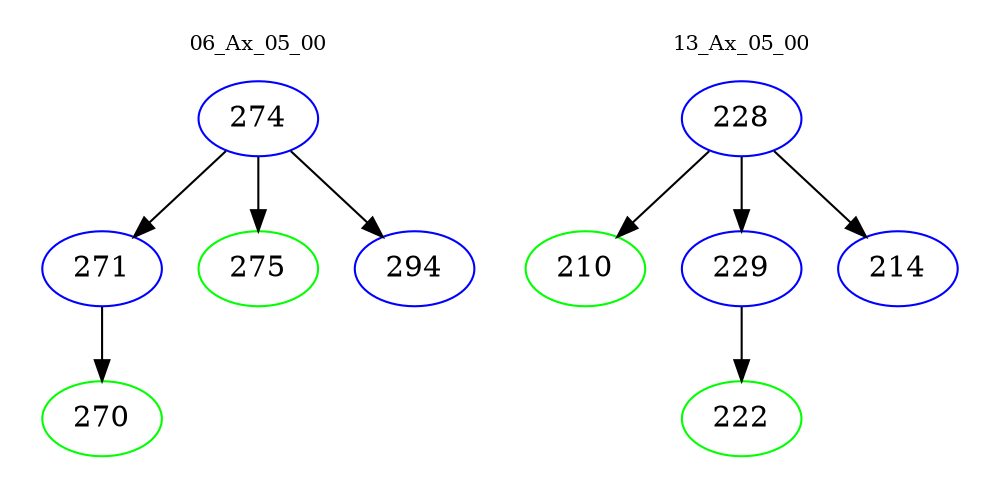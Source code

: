 digraph{
subgraph cluster_0 {
color = white
label = "06_Ax_05_00";
fontsize=10;
T0_274 [label="274", color="blue"]
T0_274 -> T0_271 [color="black"]
T0_271 [label="271", color="blue"]
T0_271 -> T0_270 [color="black"]
T0_270 [label="270", color="green"]
T0_274 -> T0_275 [color="black"]
T0_275 [label="275", color="green"]
T0_274 -> T0_294 [color="black"]
T0_294 [label="294", color="blue"]
}
subgraph cluster_1 {
color = white
label = "13_Ax_05_00";
fontsize=10;
T1_228 [label="228", color="blue"]
T1_228 -> T1_210 [color="black"]
T1_210 [label="210", color="green"]
T1_228 -> T1_229 [color="black"]
T1_229 [label="229", color="blue"]
T1_229 -> T1_222 [color="black"]
T1_222 [label="222", color="green"]
T1_228 -> T1_214 [color="black"]
T1_214 [label="214", color="blue"]
}
}
